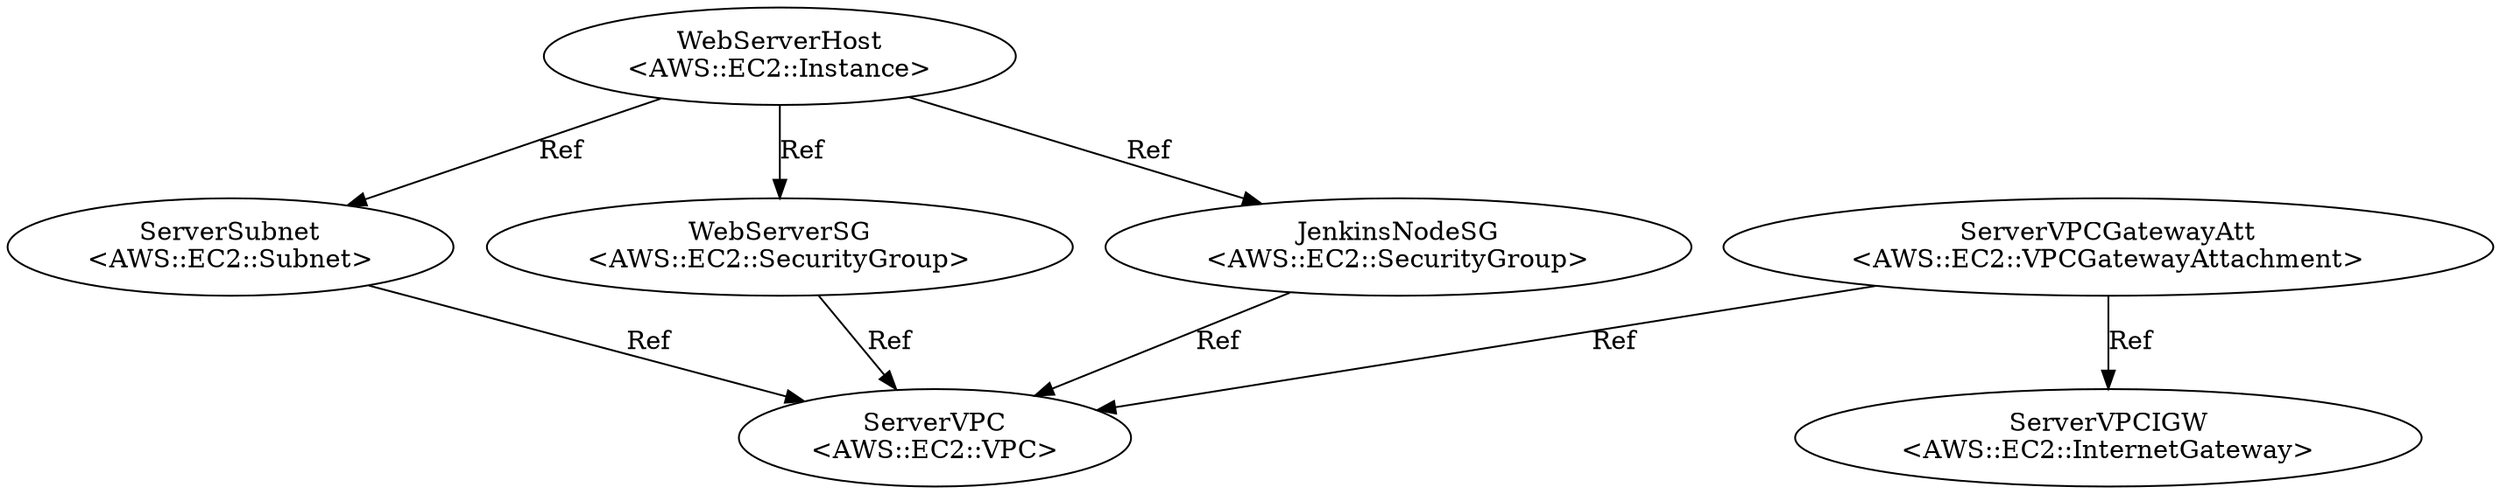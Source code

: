 digraph "template" {
ServerVPC [color=black, label="ServerVPC\n<AWS::EC2::VPC>", shape=ellipse, type=Resource];
ServerSubnet [color=black, label="ServerSubnet\n<AWS::EC2::Subnet>", shape=ellipse, type=Resource];
ServerVPCIGW [color=black, label="ServerVPCIGW\n<AWS::EC2::InternetGateway>", shape=ellipse, type=Resource];
ServerVPCGatewayAtt [color=black, label="ServerVPCGatewayAtt\n<AWS::EC2::VPCGatewayAttachment>", shape=ellipse, type=Resource];
WebServerSG [color=black, label="WebServerSG\n<AWS::EC2::SecurityGroup>", shape=ellipse, type=Resource];
JenkinsNodeSG [color=black, label="JenkinsNodeSG\n<AWS::EC2::SecurityGroup>", shape=ellipse, type=Resource];
WebServerHost [color=black, label="WebServerHost\n<AWS::EC2::Instance>", shape=ellipse, type=Resource];
ServerSubnet -> ServerVPC  [color=black, key=0, label=Ref, source_paths="['Properties', 'VpcId']"];
ServerVPCGatewayAtt -> ServerVPC  [color=black, key=0, label=Ref, source_paths="['Properties', 'VpcId']"];
ServerVPCGatewayAtt -> ServerVPCIGW  [color=black, key=0, label=Ref, source_paths="['Properties', 'InternetGatewayId']"];
WebServerSG -> ServerVPC  [color=black, key=0, label=Ref, source_paths="['Properties', 'VpcId']"];
JenkinsNodeSG -> ServerVPC  [color=black, key=0, label=Ref, source_paths="['Properties', 'VpcId']"];
WebServerHost -> WebServerSG  [color=black, key=0, label=Ref, source_paths="['Properties', 'SecurityGroupIds', 0]"];
WebServerHost -> JenkinsNodeSG  [color=black, key=0, label=Ref, source_paths="['Properties', 'SecurityGroupIds', 1]"];
WebServerHost -> ServerSubnet  [color=black, key=0, label=Ref, source_paths="['Properties', 'SubnetId']"];
}

